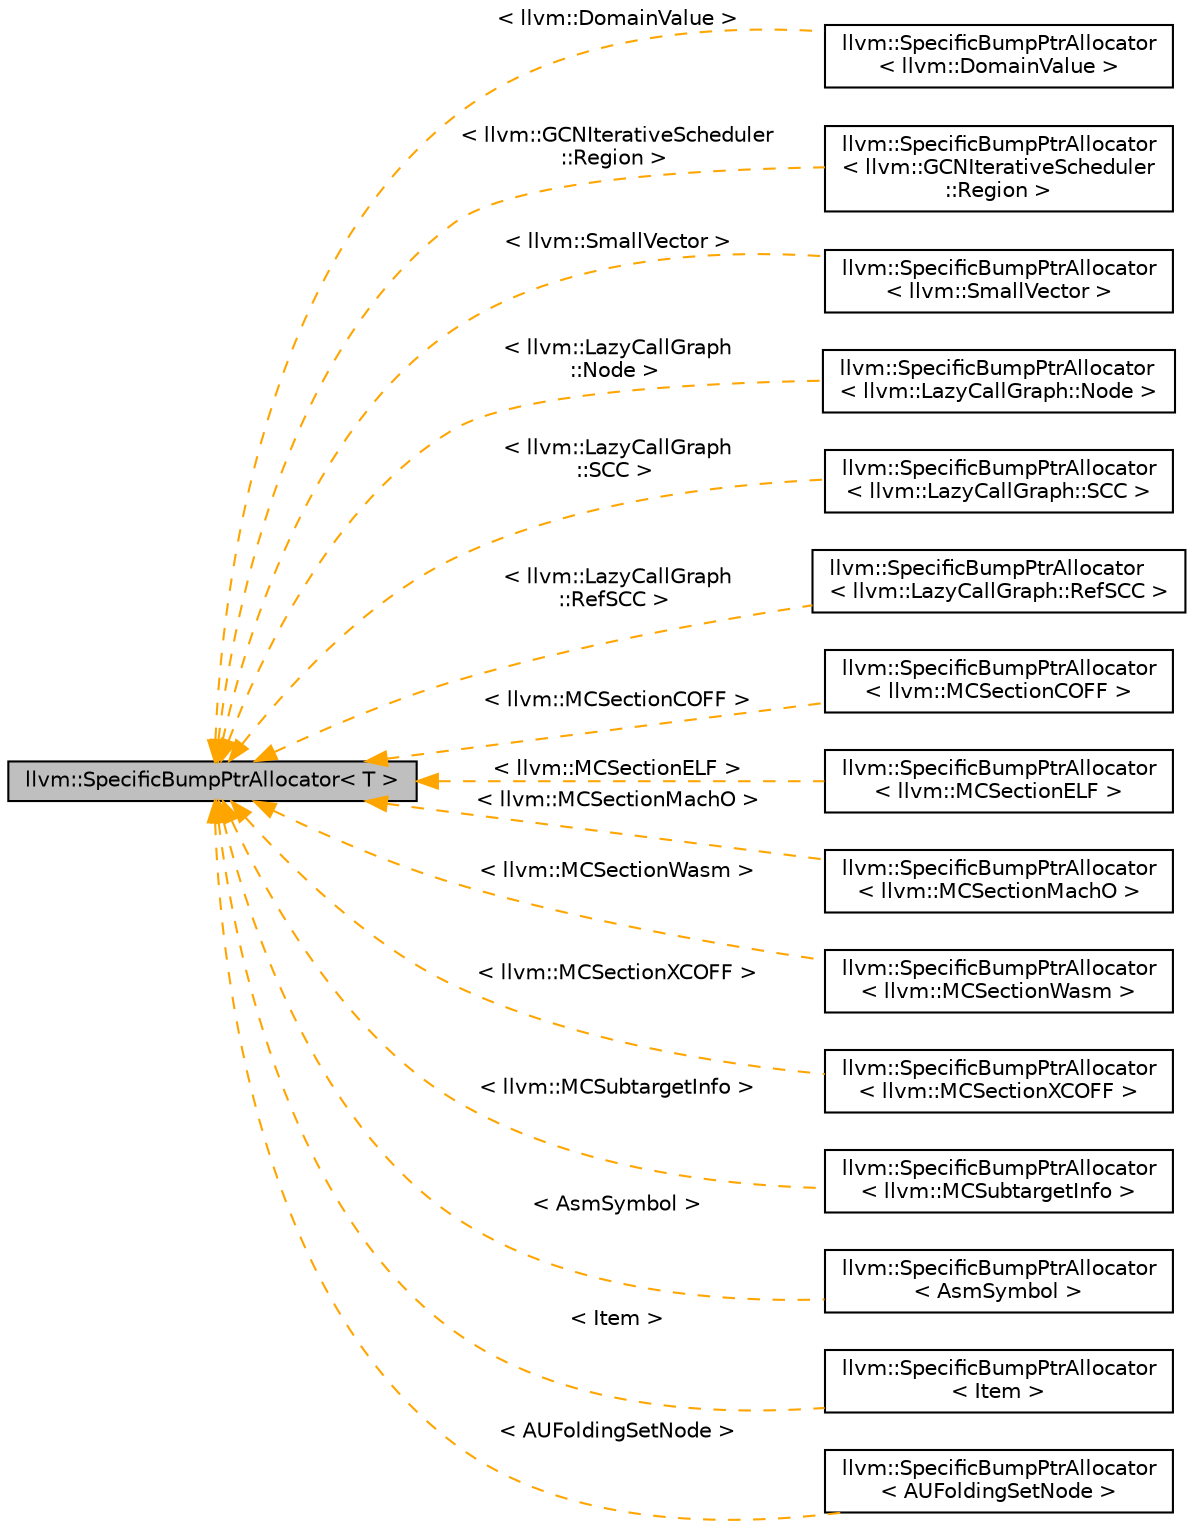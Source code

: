 digraph "llvm::SpecificBumpPtrAllocator&lt; T &gt;"
{
 // LATEX_PDF_SIZE
  bgcolor="transparent";
  edge [fontname="Helvetica",fontsize="10",labelfontname="Helvetica",labelfontsize="10"];
  node [fontname="Helvetica",fontsize="10",shape="box"];
  rankdir="LR";
  Node1 [label="llvm::SpecificBumpPtrAllocator\< T \>",height=0.2,width=0.4,color="black", fillcolor="grey75", style="filled", fontcolor="black",tooltip="A BumpPtrAllocator that allows only elements of a specific type to be allocated."];
  Node1 -> Node2 [dir="back",color="orange",fontsize="10",style="dashed",label=" \< llvm::DomainValue \>" ,fontname="Helvetica"];
  Node2 [label="llvm::SpecificBumpPtrAllocator\l\< llvm::DomainValue \>",height=0.2,width=0.4,color="black",URL="$classllvm_1_1SpecificBumpPtrAllocator.html",tooltip=" "];
  Node1 -> Node3 [dir="back",color="orange",fontsize="10",style="dashed",label=" \< llvm::GCNIterativeScheduler\l::Region \>" ,fontname="Helvetica"];
  Node3 [label="llvm::SpecificBumpPtrAllocator\l\< llvm::GCNIterativeScheduler\l::Region \>",height=0.2,width=0.4,color="black",URL="$classllvm_1_1SpecificBumpPtrAllocator.html",tooltip=" "];
  Node1 -> Node4 [dir="back",color="orange",fontsize="10",style="dashed",label=" \< llvm::SmallVector \>" ,fontname="Helvetica"];
  Node4 [label="llvm::SpecificBumpPtrAllocator\l\< llvm::SmallVector \>",height=0.2,width=0.4,color="black",URL="$classllvm_1_1SpecificBumpPtrAllocator.html",tooltip=" "];
  Node1 -> Node5 [dir="back",color="orange",fontsize="10",style="dashed",label=" \< llvm::LazyCallGraph\l::Node \>" ,fontname="Helvetica"];
  Node5 [label="llvm::SpecificBumpPtrAllocator\l\< llvm::LazyCallGraph::Node \>",height=0.2,width=0.4,color="black",URL="$classllvm_1_1SpecificBumpPtrAllocator.html",tooltip=" "];
  Node1 -> Node6 [dir="back",color="orange",fontsize="10",style="dashed",label=" \< llvm::LazyCallGraph\l::SCC \>" ,fontname="Helvetica"];
  Node6 [label="llvm::SpecificBumpPtrAllocator\l\< llvm::LazyCallGraph::SCC \>",height=0.2,width=0.4,color="black",URL="$classllvm_1_1SpecificBumpPtrAllocator.html",tooltip=" "];
  Node1 -> Node7 [dir="back",color="orange",fontsize="10",style="dashed",label=" \< llvm::LazyCallGraph\l::RefSCC \>" ,fontname="Helvetica"];
  Node7 [label="llvm::SpecificBumpPtrAllocator\l\< llvm::LazyCallGraph::RefSCC \>",height=0.2,width=0.4,color="black",URL="$classllvm_1_1SpecificBumpPtrAllocator.html",tooltip=" "];
  Node1 -> Node8 [dir="back",color="orange",fontsize="10",style="dashed",label=" \< llvm::MCSectionCOFF \>" ,fontname="Helvetica"];
  Node8 [label="llvm::SpecificBumpPtrAllocator\l\< llvm::MCSectionCOFF \>",height=0.2,width=0.4,color="black",URL="$classllvm_1_1SpecificBumpPtrAllocator.html",tooltip=" "];
  Node1 -> Node9 [dir="back",color="orange",fontsize="10",style="dashed",label=" \< llvm::MCSectionELF \>" ,fontname="Helvetica"];
  Node9 [label="llvm::SpecificBumpPtrAllocator\l\< llvm::MCSectionELF \>",height=0.2,width=0.4,color="black",URL="$classllvm_1_1SpecificBumpPtrAllocator.html",tooltip=" "];
  Node1 -> Node10 [dir="back",color="orange",fontsize="10",style="dashed",label=" \< llvm::MCSectionMachO \>" ,fontname="Helvetica"];
  Node10 [label="llvm::SpecificBumpPtrAllocator\l\< llvm::MCSectionMachO \>",height=0.2,width=0.4,color="black",URL="$classllvm_1_1SpecificBumpPtrAllocator.html",tooltip=" "];
  Node1 -> Node11 [dir="back",color="orange",fontsize="10",style="dashed",label=" \< llvm::MCSectionWasm \>" ,fontname="Helvetica"];
  Node11 [label="llvm::SpecificBumpPtrAllocator\l\< llvm::MCSectionWasm \>",height=0.2,width=0.4,color="black",URL="$classllvm_1_1SpecificBumpPtrAllocator.html",tooltip=" "];
  Node1 -> Node12 [dir="back",color="orange",fontsize="10",style="dashed",label=" \< llvm::MCSectionXCOFF \>" ,fontname="Helvetica"];
  Node12 [label="llvm::SpecificBumpPtrAllocator\l\< llvm::MCSectionXCOFF \>",height=0.2,width=0.4,color="black",URL="$classllvm_1_1SpecificBumpPtrAllocator.html",tooltip=" "];
  Node1 -> Node13 [dir="back",color="orange",fontsize="10",style="dashed",label=" \< llvm::MCSubtargetInfo \>" ,fontname="Helvetica"];
  Node13 [label="llvm::SpecificBumpPtrAllocator\l\< llvm::MCSubtargetInfo \>",height=0.2,width=0.4,color="black",URL="$classllvm_1_1SpecificBumpPtrAllocator.html",tooltip=" "];
  Node1 -> Node14 [dir="back",color="orange",fontsize="10",style="dashed",label=" \< AsmSymbol \>" ,fontname="Helvetica"];
  Node14 [label="llvm::SpecificBumpPtrAllocator\l\< AsmSymbol \>",height=0.2,width=0.4,color="black",URL="$classllvm_1_1SpecificBumpPtrAllocator.html",tooltip=" "];
  Node1 -> Node15 [dir="back",color="orange",fontsize="10",style="dashed",label=" \< Item \>" ,fontname="Helvetica"];
  Node15 [label="llvm::SpecificBumpPtrAllocator\l\< Item \>",height=0.2,width=0.4,color="black",URL="$classllvm_1_1SpecificBumpPtrAllocator.html",tooltip=" "];
  Node1 -> Node16 [dir="back",color="orange",fontsize="10",style="dashed",label=" \< AUFoldingSetNode \>" ,fontname="Helvetica"];
  Node16 [label="llvm::SpecificBumpPtrAllocator\l\< AUFoldingSetNode \>",height=0.2,width=0.4,color="black",URL="$classllvm_1_1SpecificBumpPtrAllocator.html",tooltip=" "];
}
